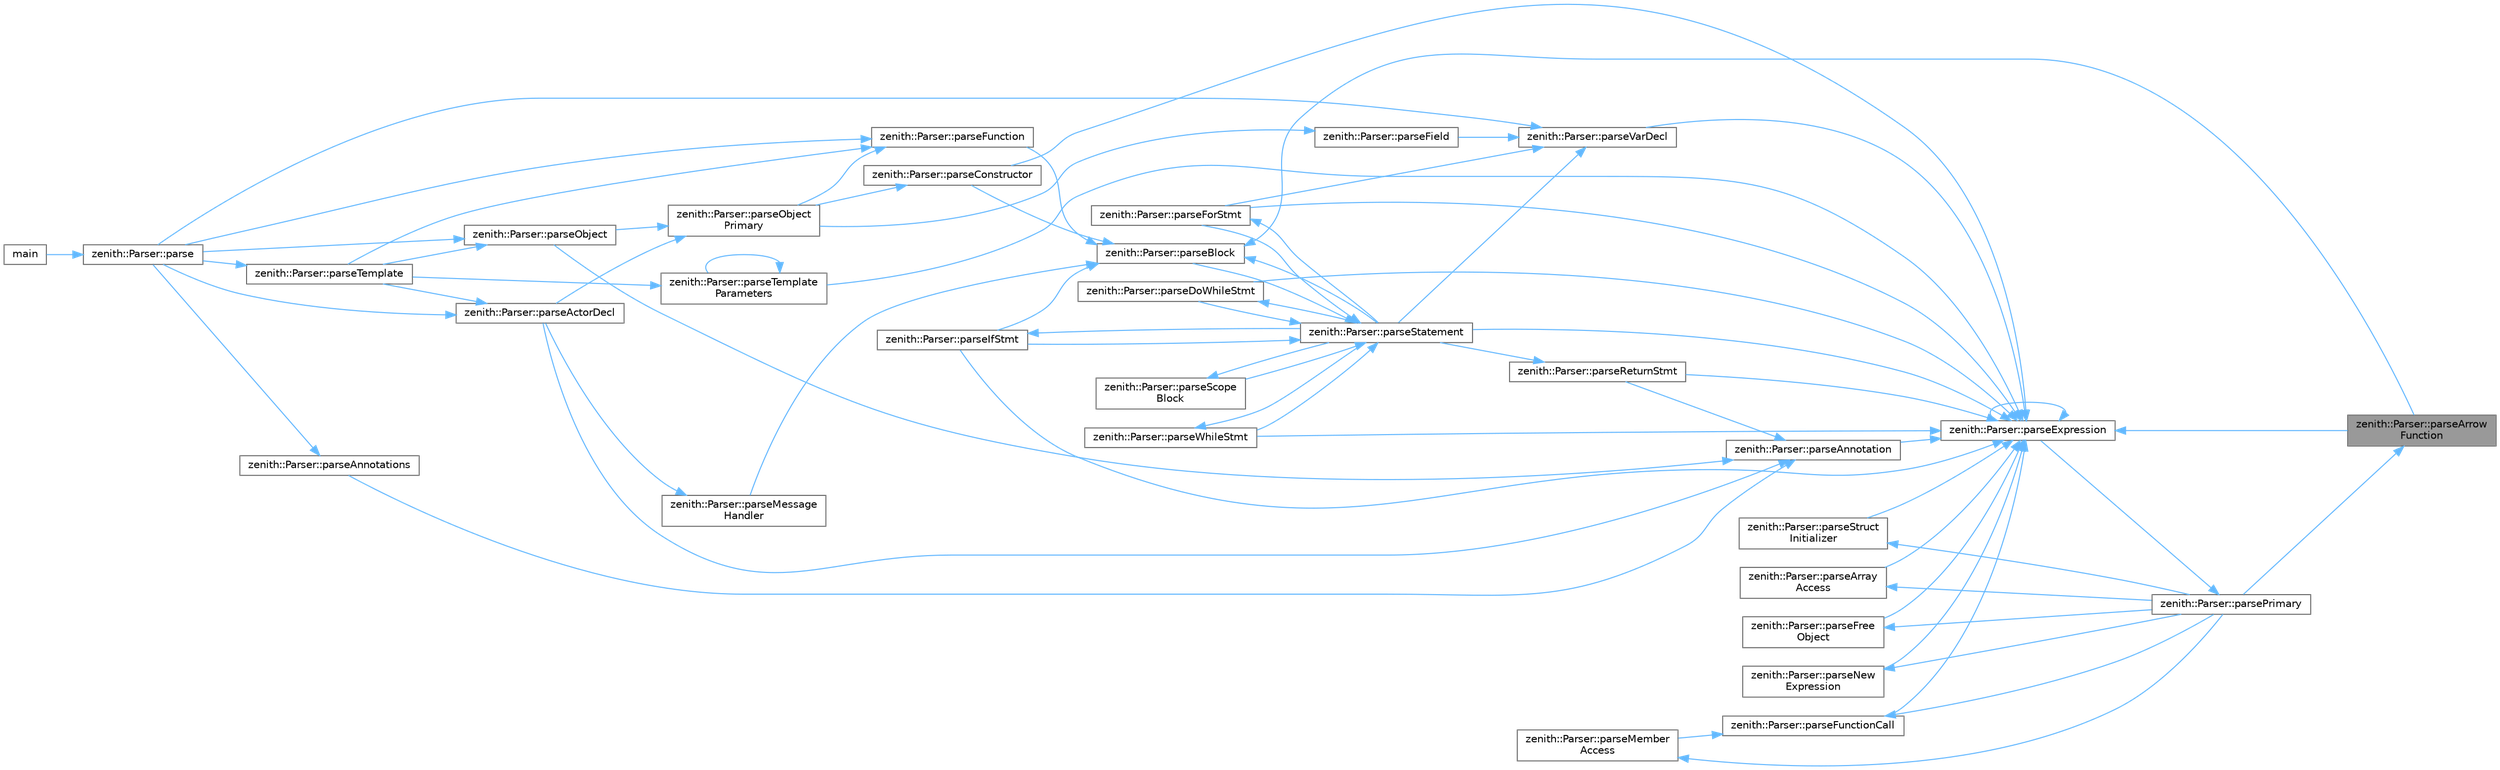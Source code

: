 digraph "zenith::Parser::parseArrowFunction"
{
 // LATEX_PDF_SIZE
  bgcolor="transparent";
  edge [fontname=Helvetica,fontsize=10,labelfontname=Helvetica,labelfontsize=10];
  node [fontname=Helvetica,fontsize=10,shape=box,height=0.2,width=0.4];
  rankdir="RL";
  Node1 [id="Node000001",label="zenith::Parser::parseArrow\lFunction",height=0.2,width=0.4,color="gray40", fillcolor="grey60", style="filled", fontcolor="black",tooltip=" "];
  Node1 -> Node2 [id="edge1_Node000001_Node000002",dir="back",color="steelblue1",style="solid",tooltip=" "];
  Node2 [id="Node000002",label="zenith::Parser::parsePrimary",height=0.2,width=0.4,color="grey40", fillcolor="white", style="filled",URL="$classzenith_1_1_parser.html#a9425b18adfbb62629ae5ea654addc7cb",tooltip=" "];
  Node2 -> Node3 [id="edge2_Node000002_Node000003",dir="back",color="steelblue1",style="solid",tooltip=" "];
  Node3 [id="Node000003",label="zenith::Parser::parseExpression",height=0.2,width=0.4,color="grey40", fillcolor="white", style="filled",URL="$classzenith_1_1_parser.html#a239906fd51d54598f6d3dcc18d97b6b9",tooltip=" "];
  Node3 -> Node4 [id="edge3_Node000003_Node000004",dir="back",color="steelblue1",style="solid",tooltip=" "];
  Node4 [id="Node000004",label="zenith::Parser::parseAnnotation",height=0.2,width=0.4,color="grey40", fillcolor="white", style="filled",URL="$classzenith_1_1_parser.html#afff2e82900309df63d9aa89f4d3e31d6",tooltip=" "];
  Node4 -> Node5 [id="edge4_Node000004_Node000005",dir="back",color="steelblue1",style="solid",tooltip=" "];
  Node5 [id="Node000005",label="zenith::Parser::parseActorDecl",height=0.2,width=0.4,color="grey40", fillcolor="white", style="filled",URL="$classzenith_1_1_parser.html#add98eda497298f55d63689af29839db6",tooltip=" "];
  Node5 -> Node6 [id="edge5_Node000005_Node000006",dir="back",color="steelblue1",style="solid",tooltip=" "];
  Node6 [id="Node000006",label="zenith::Parser::parse",height=0.2,width=0.4,color="grey40", fillcolor="white", style="filled",URL="$classzenith_1_1_parser.html#ad56141bb79abcda2cb032137f51d44c6",tooltip=" "];
  Node6 -> Node7 [id="edge6_Node000006_Node000007",dir="back",color="steelblue1",style="solid",tooltip=" "];
  Node7 [id="Node000007",label="main",height=0.2,width=0.4,color="grey40", fillcolor="white", style="filled",URL="$main_8cpp.html#a0ddf1224851353fc92bfbff6f499fa97",tooltip=" "];
  Node5 -> Node8 [id="edge7_Node000005_Node000008",dir="back",color="steelblue1",style="solid",tooltip=" "];
  Node8 [id="Node000008",label="zenith::Parser::parseTemplate",height=0.2,width=0.4,color="grey40", fillcolor="white", style="filled",URL="$classzenith_1_1_parser.html#ac8ba31b8067fb7325c47b2b85e51abe1",tooltip=" "];
  Node8 -> Node6 [id="edge8_Node000008_Node000006",dir="back",color="steelblue1",style="solid",tooltip=" "];
  Node4 -> Node9 [id="edge9_Node000004_Node000009",dir="back",color="steelblue1",style="solid",tooltip=" "];
  Node9 [id="Node000009",label="zenith::Parser::parseAnnotations",height=0.2,width=0.4,color="grey40", fillcolor="white", style="filled",URL="$classzenith_1_1_parser.html#a13606ea02073ecca24a045f676b58518",tooltip=" "];
  Node9 -> Node6 [id="edge10_Node000009_Node000006",dir="back",color="steelblue1",style="solid",tooltip=" "];
  Node4 -> Node10 [id="edge11_Node000004_Node000010",dir="back",color="steelblue1",style="solid",tooltip=" "];
  Node10 [id="Node000010",label="zenith::Parser::parseObject",height=0.2,width=0.4,color="grey40", fillcolor="white", style="filled",URL="$classzenith_1_1_parser.html#abfe2e0682adcad95cc77595ec52bd4da",tooltip=" "];
  Node10 -> Node6 [id="edge12_Node000010_Node000006",dir="back",color="steelblue1",style="solid",tooltip=" "];
  Node10 -> Node8 [id="edge13_Node000010_Node000008",dir="back",color="steelblue1",style="solid",tooltip=" "];
  Node4 -> Node11 [id="edge14_Node000004_Node000011",dir="back",color="steelblue1",style="solid",tooltip=" "];
  Node11 [id="Node000011",label="zenith::Parser::parseReturnStmt",height=0.2,width=0.4,color="grey40", fillcolor="white", style="filled",URL="$classzenith_1_1_parser.html#a5e026e55d4a57bea1b5ffa7d3b5e93a8",tooltip=" "];
  Node11 -> Node12 [id="edge15_Node000011_Node000012",dir="back",color="steelblue1",style="solid",tooltip=" "];
  Node12 [id="Node000012",label="zenith::Parser::parseStatement",height=0.2,width=0.4,color="grey40", fillcolor="white", style="filled",URL="$classzenith_1_1_parser.html#ada8dc19e8cb4a0f1b37d3ef6a2eb3f9d",tooltip=" "];
  Node12 -> Node13 [id="edge16_Node000012_Node000013",dir="back",color="steelblue1",style="solid",tooltip=" "];
  Node13 [id="Node000013",label="zenith::Parser::parseBlock",height=0.2,width=0.4,color="grey40", fillcolor="white", style="filled",URL="$classzenith_1_1_parser.html#afed5c18e77fc012fe5db9f9e6175e642",tooltip=" "];
  Node13 -> Node1 [id="edge17_Node000013_Node000001",dir="back",color="steelblue1",style="solid",tooltip=" "];
  Node13 -> Node14 [id="edge18_Node000013_Node000014",dir="back",color="steelblue1",style="solid",tooltip=" "];
  Node14 [id="Node000014",label="zenith::Parser::parseConstructor",height=0.2,width=0.4,color="grey40", fillcolor="white", style="filled",URL="$classzenith_1_1_parser.html#ae37a2b420e456af55c07efd04676b4af",tooltip=" "];
  Node14 -> Node15 [id="edge19_Node000014_Node000015",dir="back",color="steelblue1",style="solid",tooltip=" "];
  Node15 [id="Node000015",label="zenith::Parser::parseObject\lPrimary",height=0.2,width=0.4,color="grey40", fillcolor="white", style="filled",URL="$classzenith_1_1_parser.html#a74f0f075ac6a9a7935b8b0b20bd1f3ef",tooltip=" "];
  Node15 -> Node5 [id="edge20_Node000015_Node000005",dir="back",color="steelblue1",style="solid",tooltip=" "];
  Node15 -> Node10 [id="edge21_Node000015_Node000010",dir="back",color="steelblue1",style="solid",tooltip=" "];
  Node13 -> Node16 [id="edge22_Node000013_Node000016",dir="back",color="steelblue1",style="solid",tooltip=" "];
  Node16 [id="Node000016",label="zenith::Parser::parseFunction",height=0.2,width=0.4,color="grey40", fillcolor="white", style="filled",URL="$classzenith_1_1_parser.html#a8647a213885b6a7d25032d40410f827b",tooltip=" "];
  Node16 -> Node6 [id="edge23_Node000016_Node000006",dir="back",color="steelblue1",style="solid",tooltip=" "];
  Node16 -> Node15 [id="edge24_Node000016_Node000015",dir="back",color="steelblue1",style="solid",tooltip=" "];
  Node16 -> Node8 [id="edge25_Node000016_Node000008",dir="back",color="steelblue1",style="solid",tooltip=" "];
  Node13 -> Node17 [id="edge26_Node000013_Node000017",dir="back",color="steelblue1",style="solid",tooltip=" "];
  Node17 [id="Node000017",label="zenith::Parser::parseIfStmt",height=0.2,width=0.4,color="grey40", fillcolor="white", style="filled",URL="$classzenith_1_1_parser.html#a6086729ddce119c88e10fe622d069d8f",tooltip=" "];
  Node17 -> Node12 [id="edge27_Node000017_Node000012",dir="back",color="steelblue1",style="solid",tooltip=" "];
  Node13 -> Node18 [id="edge28_Node000013_Node000018",dir="back",color="steelblue1",style="solid",tooltip=" "];
  Node18 [id="Node000018",label="zenith::Parser::parseMessage\lHandler",height=0.2,width=0.4,color="grey40", fillcolor="white", style="filled",URL="$classzenith_1_1_parser.html#a78d55766725bfdd0c7b718adf355eee3",tooltip=" "];
  Node18 -> Node5 [id="edge29_Node000018_Node000005",dir="back",color="steelblue1",style="solid",tooltip=" "];
  Node13 -> Node12 [id="edge30_Node000013_Node000012",dir="back",color="steelblue1",style="solid",tooltip=" "];
  Node12 -> Node19 [id="edge31_Node000012_Node000019",dir="back",color="steelblue1",style="solid",tooltip=" "];
  Node19 [id="Node000019",label="zenith::Parser::parseDoWhileStmt",height=0.2,width=0.4,color="grey40", fillcolor="white", style="filled",URL="$classzenith_1_1_parser.html#a17d038fc7ad2c0dac1b038889f4426ca",tooltip=" "];
  Node19 -> Node12 [id="edge32_Node000019_Node000012",dir="back",color="steelblue1",style="solid",tooltip=" "];
  Node12 -> Node20 [id="edge33_Node000012_Node000020",dir="back",color="steelblue1",style="solid",tooltip=" "];
  Node20 [id="Node000020",label="zenith::Parser::parseForStmt",height=0.2,width=0.4,color="grey40", fillcolor="white", style="filled",URL="$classzenith_1_1_parser.html#ab8ae32b49e1a7d1492f14c6b381aa52b",tooltip=" "];
  Node20 -> Node12 [id="edge34_Node000020_Node000012",dir="back",color="steelblue1",style="solid",tooltip=" "];
  Node12 -> Node17 [id="edge35_Node000012_Node000017",dir="back",color="steelblue1",style="solid",tooltip=" "];
  Node12 -> Node21 [id="edge36_Node000012_Node000021",dir="back",color="steelblue1",style="solid",tooltip=" "];
  Node21 [id="Node000021",label="zenith::Parser::parseScope\lBlock",height=0.2,width=0.4,color="grey40", fillcolor="white", style="filled",URL="$classzenith_1_1_parser.html#acd4ccda2b4a409498daa93e31f2bc23f",tooltip=" "];
  Node21 -> Node12 [id="edge37_Node000021_Node000012",dir="back",color="steelblue1",style="solid",tooltip=" "];
  Node12 -> Node22 [id="edge38_Node000012_Node000022",dir="back",color="steelblue1",style="solid",tooltip=" "];
  Node22 [id="Node000022",label="zenith::Parser::parseWhileStmt",height=0.2,width=0.4,color="grey40", fillcolor="white", style="filled",URL="$classzenith_1_1_parser.html#a6f8fd13014d6a0e82f53ce08a8f9766d",tooltip=" "];
  Node22 -> Node12 [id="edge39_Node000022_Node000012",dir="back",color="steelblue1",style="solid",tooltip=" "];
  Node3 -> Node23 [id="edge40_Node000003_Node000023",dir="back",color="steelblue1",style="solid",tooltip=" "];
  Node23 [id="Node000023",label="zenith::Parser::parseArray\lAccess",height=0.2,width=0.4,color="grey40", fillcolor="white", style="filled",URL="$classzenith_1_1_parser.html#ad32b5cfe98f909cade9216d65b046f58",tooltip=" "];
  Node23 -> Node2 [id="edge41_Node000023_Node000002",dir="back",color="steelblue1",style="solid",tooltip=" "];
  Node3 -> Node1 [id="edge42_Node000003_Node000001",dir="back",color="steelblue1",style="solid",tooltip=" "];
  Node3 -> Node14 [id="edge43_Node000003_Node000014",dir="back",color="steelblue1",style="solid",tooltip=" "];
  Node3 -> Node19 [id="edge44_Node000003_Node000019",dir="back",color="steelblue1",style="solid",tooltip=" "];
  Node3 -> Node3 [id="edge45_Node000003_Node000003",dir="back",color="steelblue1",style="solid",tooltip=" "];
  Node3 -> Node20 [id="edge46_Node000003_Node000020",dir="back",color="steelblue1",style="solid",tooltip=" "];
  Node3 -> Node24 [id="edge47_Node000003_Node000024",dir="back",color="steelblue1",style="solid",tooltip=" "];
  Node24 [id="Node000024",label="zenith::Parser::parseFree\lObject",height=0.2,width=0.4,color="grey40", fillcolor="white", style="filled",URL="$classzenith_1_1_parser.html#a697fe5477ca0023efdefd6e66f4e0a49",tooltip=" "];
  Node24 -> Node2 [id="edge48_Node000024_Node000002",dir="back",color="steelblue1",style="solid",tooltip=" "];
  Node3 -> Node25 [id="edge49_Node000003_Node000025",dir="back",color="steelblue1",style="solid",tooltip=" "];
  Node25 [id="Node000025",label="zenith::Parser::parseFunctionCall",height=0.2,width=0.4,color="grey40", fillcolor="white", style="filled",URL="$classzenith_1_1_parser.html#ae2442c2e624e13794605b1ff56047ee8",tooltip=" "];
  Node25 -> Node26 [id="edge50_Node000025_Node000026",dir="back",color="steelblue1",style="solid",tooltip=" "];
  Node26 [id="Node000026",label="zenith::Parser::parseMember\lAccess",height=0.2,width=0.4,color="grey40", fillcolor="white", style="filled",URL="$classzenith_1_1_parser.html#a5f581f39453bce8e553d9d96c5c8d0d2",tooltip=" "];
  Node26 -> Node2 [id="edge51_Node000026_Node000002",dir="back",color="steelblue1",style="solid",tooltip=" "];
  Node25 -> Node2 [id="edge52_Node000025_Node000002",dir="back",color="steelblue1",style="solid",tooltip=" "];
  Node3 -> Node17 [id="edge53_Node000003_Node000017",dir="back",color="steelblue1",style="solid",tooltip=" "];
  Node3 -> Node27 [id="edge54_Node000003_Node000027",dir="back",color="steelblue1",style="solid",tooltip=" "];
  Node27 [id="Node000027",label="zenith::Parser::parseNew\lExpression",height=0.2,width=0.4,color="grey40", fillcolor="white", style="filled",URL="$classzenith_1_1_parser.html#aa984ed730ca80620a7033d259b6faea5",tooltip=" "];
  Node27 -> Node2 [id="edge55_Node000027_Node000002",dir="back",color="steelblue1",style="solid",tooltip=" "];
  Node3 -> Node11 [id="edge56_Node000003_Node000011",dir="back",color="steelblue1",style="solid",tooltip=" "];
  Node3 -> Node12 [id="edge57_Node000003_Node000012",dir="back",color="steelblue1",style="solid",tooltip=" "];
  Node3 -> Node28 [id="edge58_Node000003_Node000028",dir="back",color="steelblue1",style="solid",tooltip=" "];
  Node28 [id="Node000028",label="zenith::Parser::parseStruct\lInitializer",height=0.2,width=0.4,color="grey40", fillcolor="white", style="filled",URL="$classzenith_1_1_parser.html#a4646bbfa2a663abbc777ae26d44e9522",tooltip=" "];
  Node28 -> Node2 [id="edge59_Node000028_Node000002",dir="back",color="steelblue1",style="solid",tooltip=" "];
  Node3 -> Node29 [id="edge60_Node000003_Node000029",dir="back",color="steelblue1",style="solid",tooltip=" "];
  Node29 [id="Node000029",label="zenith::Parser::parseTemplate\lParameters",height=0.2,width=0.4,color="grey40", fillcolor="white", style="filled",URL="$classzenith_1_1_parser.html#aa809de3ebc29d840ad9bc99c0b6ce956",tooltip=" "];
  Node29 -> Node8 [id="edge61_Node000029_Node000008",dir="back",color="steelblue1",style="solid",tooltip=" "];
  Node29 -> Node29 [id="edge62_Node000029_Node000029",dir="back",color="steelblue1",style="solid",tooltip=" "];
  Node3 -> Node30 [id="edge63_Node000003_Node000030",dir="back",color="steelblue1",style="solid",tooltip=" "];
  Node30 [id="Node000030",label="zenith::Parser::parseVarDecl",height=0.2,width=0.4,color="grey40", fillcolor="white", style="filled",URL="$classzenith_1_1_parser.html#a4846f1e07a0155bb95bfee2888cd4e49",tooltip=" "];
  Node30 -> Node6 [id="edge64_Node000030_Node000006",dir="back",color="steelblue1",style="solid",tooltip=" "];
  Node30 -> Node31 [id="edge65_Node000030_Node000031",dir="back",color="steelblue1",style="solid",tooltip=" "];
  Node31 [id="Node000031",label="zenith::Parser::parseField",height=0.2,width=0.4,color="grey40", fillcolor="white", style="filled",URL="$classzenith_1_1_parser.html#a12db59c0397e2ec966e47382f55b4ab8",tooltip=" "];
  Node31 -> Node15 [id="edge66_Node000031_Node000015",dir="back",color="steelblue1",style="solid",tooltip=" "];
  Node30 -> Node20 [id="edge67_Node000030_Node000020",dir="back",color="steelblue1",style="solid",tooltip=" "];
  Node30 -> Node12 [id="edge68_Node000030_Node000012",dir="back",color="steelblue1",style="solid",tooltip=" "];
  Node3 -> Node22 [id="edge69_Node000003_Node000022",dir="back",color="steelblue1",style="solid",tooltip=" "];
}
